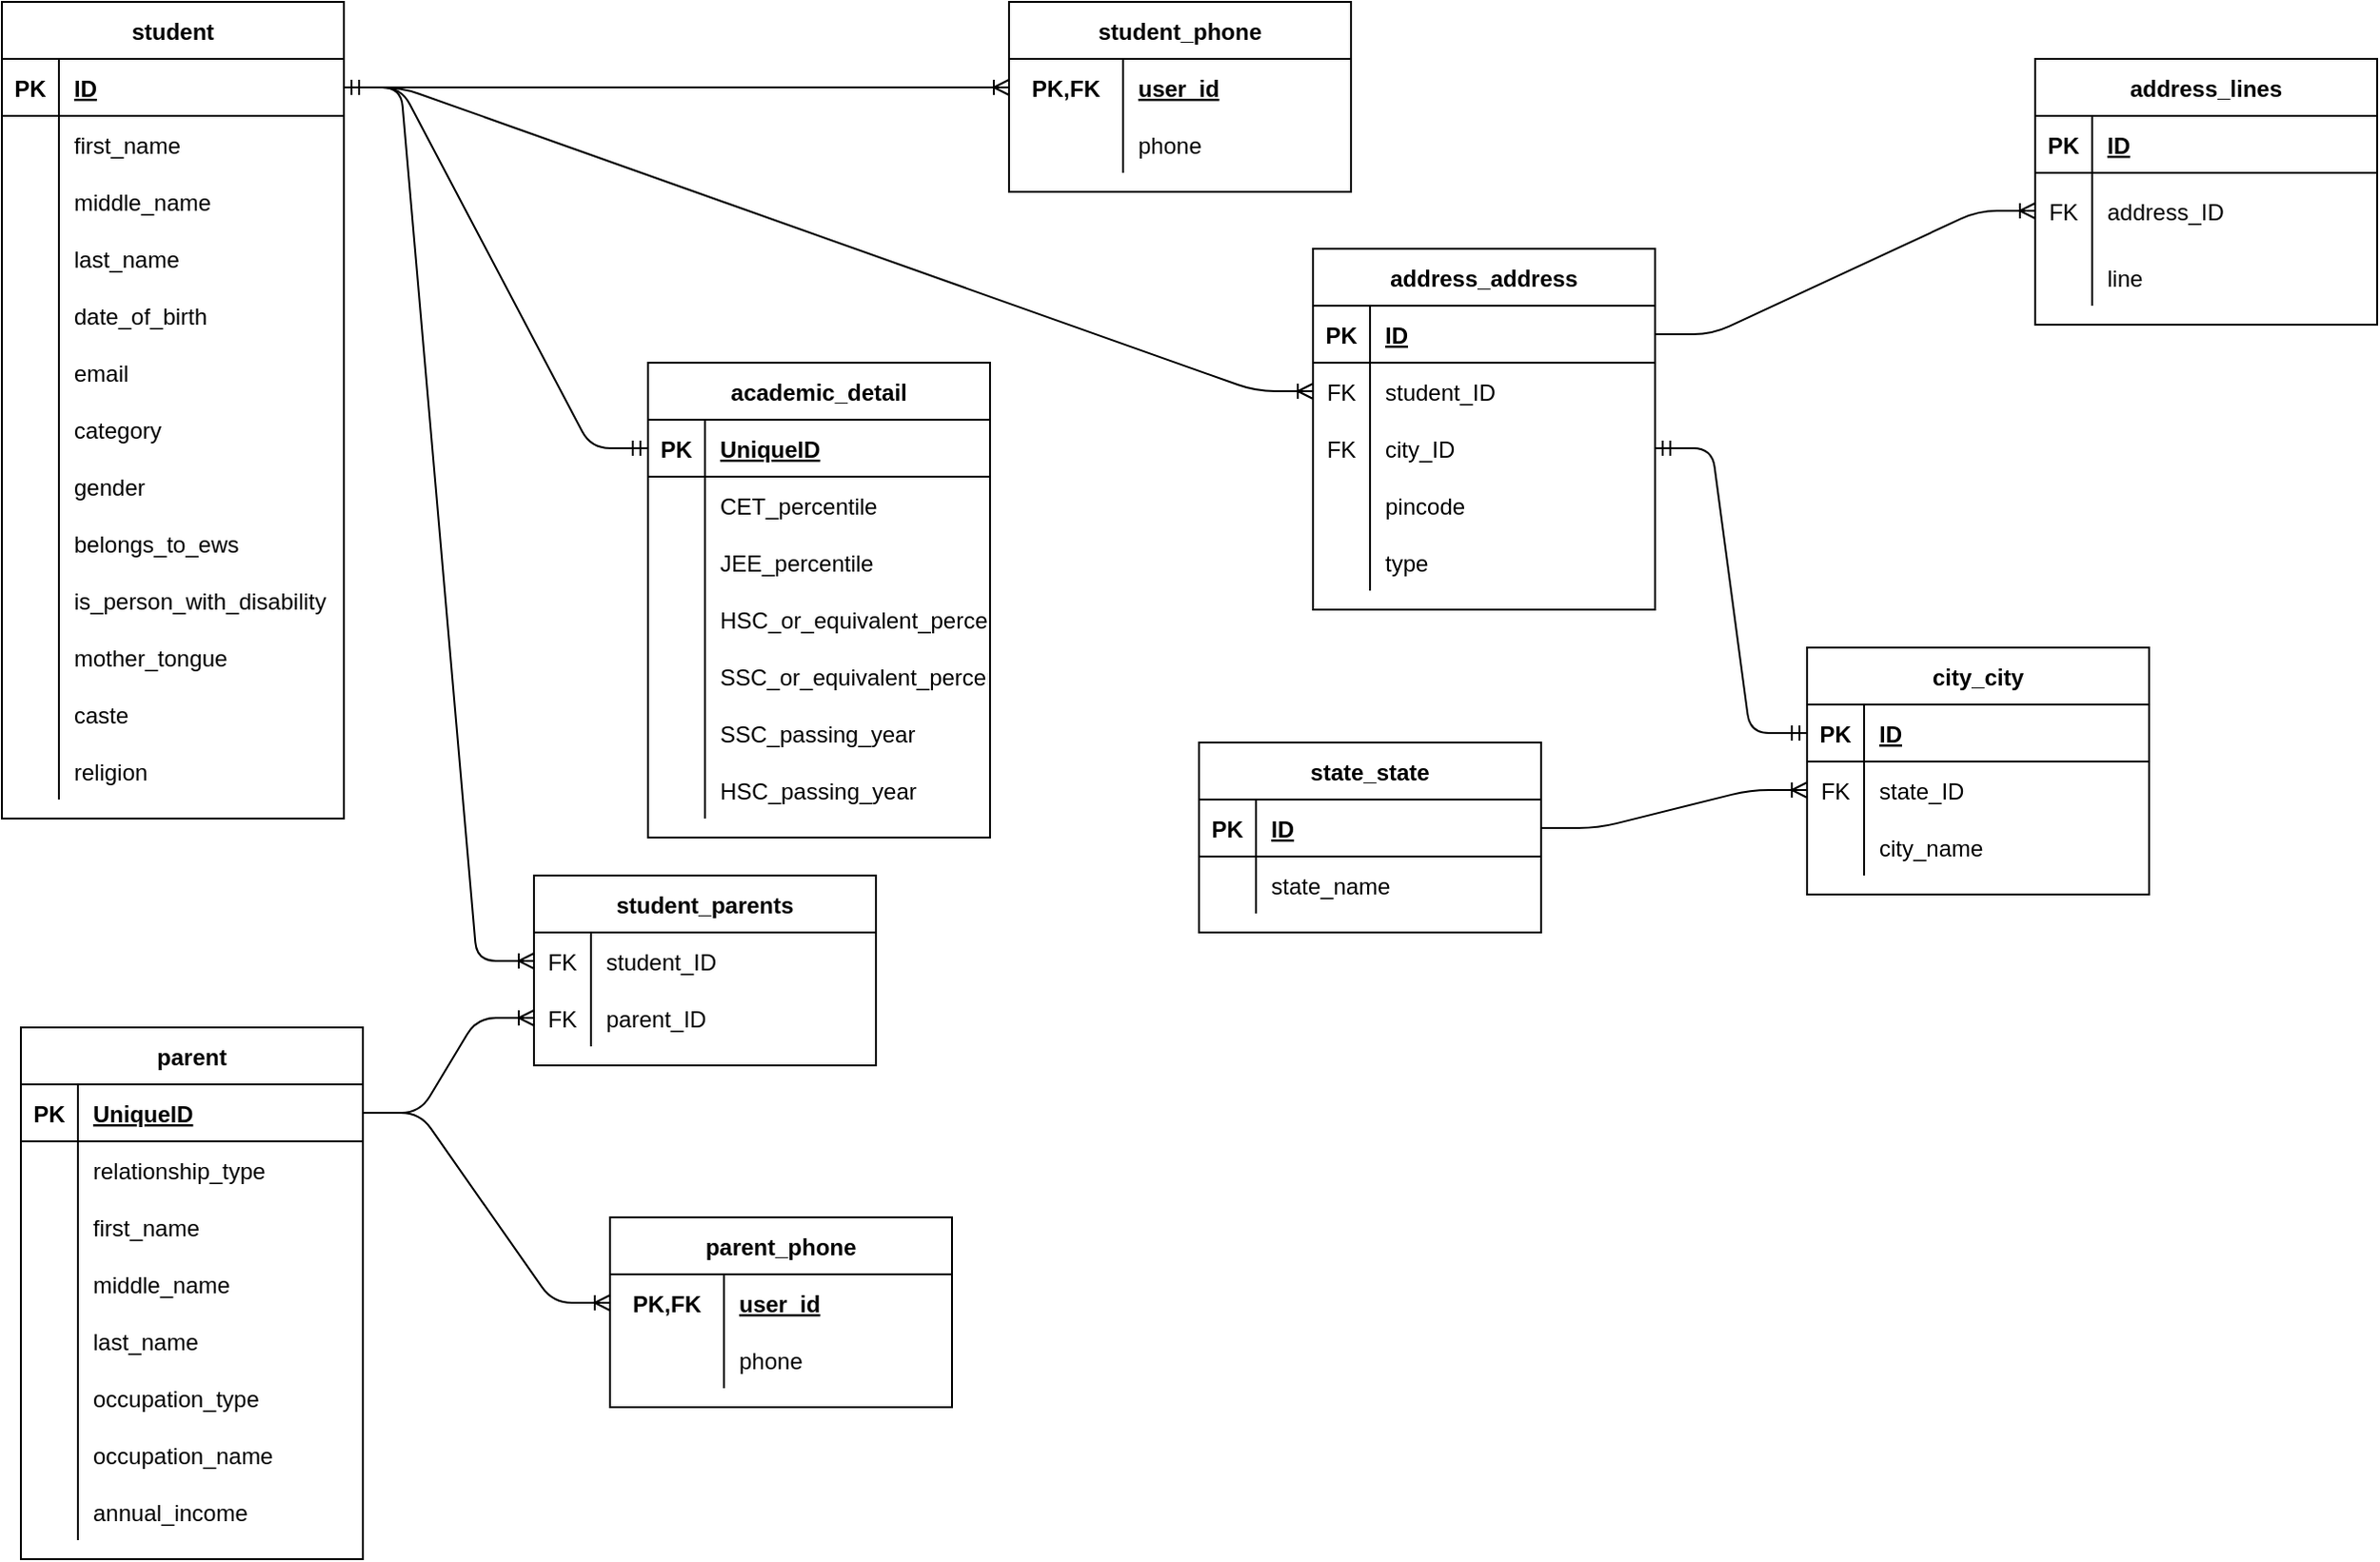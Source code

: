 <mxfile version="13.9.8" type="github">
  <diagram id="R2lEEEUBdFMjLlhIrx00" name="Page-1">
    <mxGraphModel dx="3166" dy="1491" grid="1" gridSize="10" guides="1" tooltips="1" connect="1" arrows="1" fold="1" page="1" pageScale="1" pageWidth="3300" pageHeight="4681" math="0" shadow="0" extFonts="Permanent Marker^https://fonts.googleapis.com/css?family=Permanent+Marker">
      <root>
        <mxCell id="0" />
        <mxCell id="1" parent="0" />
        <mxCell id="L2BtgFM6Xx4BRmpN-Ml5-1" value="student" style="shape=table;startSize=30;container=1;collapsible=1;childLayout=tableLayout;fixedRows=1;rowLines=0;fontStyle=1;align=center;resizeLast=1;" parent="1" vertex="1">
          <mxGeometry x="10" y="10" width="180" height="430" as="geometry" />
        </mxCell>
        <mxCell id="L2BtgFM6Xx4BRmpN-Ml5-2" value="" style="shape=partialRectangle;collapsible=0;dropTarget=0;pointerEvents=0;fillColor=none;top=0;left=0;bottom=1;right=0;points=[[0,0.5],[1,0.5]];portConstraint=eastwest;" parent="L2BtgFM6Xx4BRmpN-Ml5-1" vertex="1">
          <mxGeometry y="30" width="180" height="30" as="geometry" />
        </mxCell>
        <mxCell id="L2BtgFM6Xx4BRmpN-Ml5-3" value="PK" style="shape=partialRectangle;connectable=0;fillColor=none;top=0;left=0;bottom=0;right=0;fontStyle=1;overflow=hidden;" parent="L2BtgFM6Xx4BRmpN-Ml5-2" vertex="1">
          <mxGeometry width="30" height="30" as="geometry" />
        </mxCell>
        <mxCell id="L2BtgFM6Xx4BRmpN-Ml5-4" value="ID" style="shape=partialRectangle;connectable=0;fillColor=none;top=0;left=0;bottom=0;right=0;align=left;spacingLeft=6;fontStyle=5;overflow=hidden;" parent="L2BtgFM6Xx4BRmpN-Ml5-2" vertex="1">
          <mxGeometry x="30" width="150" height="30" as="geometry" />
        </mxCell>
        <mxCell id="L2BtgFM6Xx4BRmpN-Ml5-5" value="" style="shape=partialRectangle;collapsible=0;dropTarget=0;pointerEvents=0;fillColor=none;top=0;left=0;bottom=0;right=0;points=[[0,0.5],[1,0.5]];portConstraint=eastwest;" parent="L2BtgFM6Xx4BRmpN-Ml5-1" vertex="1">
          <mxGeometry y="60" width="180" height="30" as="geometry" />
        </mxCell>
        <mxCell id="L2BtgFM6Xx4BRmpN-Ml5-6" value="" style="shape=partialRectangle;connectable=0;fillColor=none;top=0;left=0;bottom=0;right=0;editable=1;overflow=hidden;" parent="L2BtgFM6Xx4BRmpN-Ml5-5" vertex="1">
          <mxGeometry width="30" height="30" as="geometry" />
        </mxCell>
        <mxCell id="L2BtgFM6Xx4BRmpN-Ml5-7" value="first_name" style="shape=partialRectangle;connectable=0;fillColor=none;top=0;left=0;bottom=0;right=0;align=left;spacingLeft=6;overflow=hidden;" parent="L2BtgFM6Xx4BRmpN-Ml5-5" vertex="1">
          <mxGeometry x="30" width="150" height="30" as="geometry" />
        </mxCell>
        <mxCell id="L2BtgFM6Xx4BRmpN-Ml5-8" value="" style="shape=partialRectangle;collapsible=0;dropTarget=0;pointerEvents=0;fillColor=none;top=0;left=0;bottom=0;right=0;points=[[0,0.5],[1,0.5]];portConstraint=eastwest;" parent="L2BtgFM6Xx4BRmpN-Ml5-1" vertex="1">
          <mxGeometry y="90" width="180" height="30" as="geometry" />
        </mxCell>
        <mxCell id="L2BtgFM6Xx4BRmpN-Ml5-9" value="" style="shape=partialRectangle;connectable=0;fillColor=none;top=0;left=0;bottom=0;right=0;editable=1;overflow=hidden;" parent="L2BtgFM6Xx4BRmpN-Ml5-8" vertex="1">
          <mxGeometry width="30" height="30" as="geometry" />
        </mxCell>
        <mxCell id="L2BtgFM6Xx4BRmpN-Ml5-10" value="middle_name" style="shape=partialRectangle;connectable=0;fillColor=none;top=0;left=0;bottom=0;right=0;align=left;spacingLeft=6;overflow=hidden;" parent="L2BtgFM6Xx4BRmpN-Ml5-8" vertex="1">
          <mxGeometry x="30" width="150" height="30" as="geometry" />
        </mxCell>
        <mxCell id="L2BtgFM6Xx4BRmpN-Ml5-11" value="" style="shape=partialRectangle;collapsible=0;dropTarget=0;pointerEvents=0;fillColor=none;top=0;left=0;bottom=0;right=0;points=[[0,0.5],[1,0.5]];portConstraint=eastwest;" parent="L2BtgFM6Xx4BRmpN-Ml5-1" vertex="1">
          <mxGeometry y="120" width="180" height="30" as="geometry" />
        </mxCell>
        <mxCell id="L2BtgFM6Xx4BRmpN-Ml5-12" value="" style="shape=partialRectangle;connectable=0;fillColor=none;top=0;left=0;bottom=0;right=0;editable=1;overflow=hidden;" parent="L2BtgFM6Xx4BRmpN-Ml5-11" vertex="1">
          <mxGeometry width="30" height="30" as="geometry" />
        </mxCell>
        <mxCell id="L2BtgFM6Xx4BRmpN-Ml5-13" value="last_name" style="shape=partialRectangle;connectable=0;fillColor=none;top=0;left=0;bottom=0;right=0;align=left;spacingLeft=6;overflow=hidden;" parent="L2BtgFM6Xx4BRmpN-Ml5-11" vertex="1">
          <mxGeometry x="30" width="150" height="30" as="geometry" />
        </mxCell>
        <mxCell id="ZAoPKIyrWIbHMPZrD-7U-7" value="" style="shape=partialRectangle;collapsible=0;dropTarget=0;pointerEvents=0;fillColor=none;top=0;left=0;bottom=0;right=0;points=[[0,0.5],[1,0.5]];portConstraint=eastwest;" parent="L2BtgFM6Xx4BRmpN-Ml5-1" vertex="1">
          <mxGeometry y="150" width="180" height="30" as="geometry" />
        </mxCell>
        <mxCell id="ZAoPKIyrWIbHMPZrD-7U-8" value="" style="shape=partialRectangle;connectable=0;fillColor=none;top=0;left=0;bottom=0;right=0;editable=1;overflow=hidden;" parent="ZAoPKIyrWIbHMPZrD-7U-7" vertex="1">
          <mxGeometry width="30" height="30" as="geometry" />
        </mxCell>
        <mxCell id="ZAoPKIyrWIbHMPZrD-7U-9" value="date_of_birth" style="shape=partialRectangle;connectable=0;fillColor=none;top=0;left=0;bottom=0;right=0;align=left;spacingLeft=6;overflow=hidden;" parent="ZAoPKIyrWIbHMPZrD-7U-7" vertex="1">
          <mxGeometry x="30" width="150" height="30" as="geometry" />
        </mxCell>
        <mxCell id="L2BtgFM6Xx4BRmpN-Ml5-61" value="" style="shape=partialRectangle;collapsible=0;dropTarget=0;pointerEvents=0;fillColor=none;top=0;left=0;bottom=0;right=0;points=[[0,0.5],[1,0.5]];portConstraint=eastwest;" parent="L2BtgFM6Xx4BRmpN-Ml5-1" vertex="1">
          <mxGeometry y="180" width="180" height="30" as="geometry" />
        </mxCell>
        <mxCell id="L2BtgFM6Xx4BRmpN-Ml5-62" value="" style="shape=partialRectangle;connectable=0;fillColor=none;top=0;left=0;bottom=0;right=0;editable=1;overflow=hidden;" parent="L2BtgFM6Xx4BRmpN-Ml5-61" vertex="1">
          <mxGeometry width="30" height="30" as="geometry" />
        </mxCell>
        <mxCell id="L2BtgFM6Xx4BRmpN-Ml5-63" value="email" style="shape=partialRectangle;connectable=0;fillColor=none;top=0;left=0;bottom=0;right=0;align=left;spacingLeft=6;overflow=hidden;" parent="L2BtgFM6Xx4BRmpN-Ml5-61" vertex="1">
          <mxGeometry x="30" width="150" height="30" as="geometry" />
        </mxCell>
        <mxCell id="ftLNyzJf5vDYz_jU6pa2-92" value="" style="shape=partialRectangle;collapsible=0;dropTarget=0;pointerEvents=0;fillColor=none;top=0;left=0;bottom=0;right=0;points=[[0,0.5],[1,0.5]];portConstraint=eastwest;" parent="L2BtgFM6Xx4BRmpN-Ml5-1" vertex="1">
          <mxGeometry y="210" width="180" height="30" as="geometry" />
        </mxCell>
        <mxCell id="ftLNyzJf5vDYz_jU6pa2-93" value="" style="shape=partialRectangle;connectable=0;fillColor=none;top=0;left=0;bottom=0;right=0;editable=1;overflow=hidden;" parent="ftLNyzJf5vDYz_jU6pa2-92" vertex="1">
          <mxGeometry width="30" height="30" as="geometry" />
        </mxCell>
        <mxCell id="ftLNyzJf5vDYz_jU6pa2-94" value="category" style="shape=partialRectangle;connectable=0;fillColor=none;top=0;left=0;bottom=0;right=0;align=left;spacingLeft=6;overflow=hidden;" parent="ftLNyzJf5vDYz_jU6pa2-92" vertex="1">
          <mxGeometry x="30" width="150" height="30" as="geometry" />
        </mxCell>
        <mxCell id="ZAoPKIyrWIbHMPZrD-7U-1" value="" style="shape=partialRectangle;collapsible=0;dropTarget=0;pointerEvents=0;fillColor=none;top=0;left=0;bottom=0;right=0;points=[[0,0.5],[1,0.5]];portConstraint=eastwest;" parent="L2BtgFM6Xx4BRmpN-Ml5-1" vertex="1">
          <mxGeometry y="240" width="180" height="30" as="geometry" />
        </mxCell>
        <mxCell id="ZAoPKIyrWIbHMPZrD-7U-2" value="" style="shape=partialRectangle;connectable=0;fillColor=none;top=0;left=0;bottom=0;right=0;editable=1;overflow=hidden;" parent="ZAoPKIyrWIbHMPZrD-7U-1" vertex="1">
          <mxGeometry width="30" height="30" as="geometry" />
        </mxCell>
        <mxCell id="ZAoPKIyrWIbHMPZrD-7U-3" value="gender" style="shape=partialRectangle;connectable=0;fillColor=none;top=0;left=0;bottom=0;right=0;align=left;spacingLeft=6;overflow=hidden;" parent="ZAoPKIyrWIbHMPZrD-7U-1" vertex="1">
          <mxGeometry x="30" width="150" height="30" as="geometry" />
        </mxCell>
        <mxCell id="ZAoPKIyrWIbHMPZrD-7U-4" value="" style="shape=partialRectangle;collapsible=0;dropTarget=0;pointerEvents=0;fillColor=none;top=0;left=0;bottom=0;right=0;points=[[0,0.5],[1,0.5]];portConstraint=eastwest;" parent="L2BtgFM6Xx4BRmpN-Ml5-1" vertex="1">
          <mxGeometry y="270" width="180" height="30" as="geometry" />
        </mxCell>
        <mxCell id="ZAoPKIyrWIbHMPZrD-7U-5" value="" style="shape=partialRectangle;connectable=0;fillColor=none;top=0;left=0;bottom=0;right=0;editable=1;overflow=hidden;" parent="ZAoPKIyrWIbHMPZrD-7U-4" vertex="1">
          <mxGeometry width="30" height="30" as="geometry" />
        </mxCell>
        <mxCell id="ZAoPKIyrWIbHMPZrD-7U-6" value="belongs_to_ews" style="shape=partialRectangle;connectable=0;fillColor=none;top=0;left=0;bottom=0;right=0;align=left;spacingLeft=6;overflow=hidden;" parent="ZAoPKIyrWIbHMPZrD-7U-4" vertex="1">
          <mxGeometry x="30" width="150" height="30" as="geometry" />
        </mxCell>
        <mxCell id="ZAoPKIyrWIbHMPZrD-7U-10" value="" style="shape=partialRectangle;collapsible=0;dropTarget=0;pointerEvents=0;fillColor=none;top=0;left=0;bottom=0;right=0;points=[[0,0.5],[1,0.5]];portConstraint=eastwest;" parent="L2BtgFM6Xx4BRmpN-Ml5-1" vertex="1">
          <mxGeometry y="300" width="180" height="30" as="geometry" />
        </mxCell>
        <mxCell id="ZAoPKIyrWIbHMPZrD-7U-11" value="" style="shape=partialRectangle;connectable=0;fillColor=none;top=0;left=0;bottom=0;right=0;editable=1;overflow=hidden;" parent="ZAoPKIyrWIbHMPZrD-7U-10" vertex="1">
          <mxGeometry width="30" height="30" as="geometry" />
        </mxCell>
        <mxCell id="ZAoPKIyrWIbHMPZrD-7U-12" value="is_person_with_disability" style="shape=partialRectangle;connectable=0;fillColor=none;top=0;left=0;bottom=0;right=0;align=left;spacingLeft=6;overflow=hidden;" parent="ZAoPKIyrWIbHMPZrD-7U-10" vertex="1">
          <mxGeometry x="30" width="150" height="30" as="geometry" />
        </mxCell>
        <mxCell id="ZAoPKIyrWIbHMPZrD-7U-54" value="" style="shape=partialRectangle;collapsible=0;dropTarget=0;pointerEvents=0;fillColor=none;top=0;left=0;bottom=0;right=0;points=[[0,0.5],[1,0.5]];portConstraint=eastwest;" parent="L2BtgFM6Xx4BRmpN-Ml5-1" vertex="1">
          <mxGeometry y="330" width="180" height="30" as="geometry" />
        </mxCell>
        <mxCell id="ZAoPKIyrWIbHMPZrD-7U-55" value="" style="shape=partialRectangle;connectable=0;fillColor=none;top=0;left=0;bottom=0;right=0;editable=1;overflow=hidden;" parent="ZAoPKIyrWIbHMPZrD-7U-54" vertex="1">
          <mxGeometry width="30" height="30" as="geometry" />
        </mxCell>
        <mxCell id="ZAoPKIyrWIbHMPZrD-7U-56" value="mother_tongue" style="shape=partialRectangle;connectable=0;fillColor=none;top=0;left=0;bottom=0;right=0;align=left;spacingLeft=6;overflow=hidden;" parent="ZAoPKIyrWIbHMPZrD-7U-54" vertex="1">
          <mxGeometry x="30" width="150" height="30" as="geometry" />
        </mxCell>
        <mxCell id="ZAoPKIyrWIbHMPZrD-7U-57" value="" style="shape=partialRectangle;collapsible=0;dropTarget=0;pointerEvents=0;fillColor=none;top=0;left=0;bottom=0;right=0;points=[[0,0.5],[1,0.5]];portConstraint=eastwest;" parent="L2BtgFM6Xx4BRmpN-Ml5-1" vertex="1">
          <mxGeometry y="360" width="180" height="30" as="geometry" />
        </mxCell>
        <mxCell id="ZAoPKIyrWIbHMPZrD-7U-58" value="" style="shape=partialRectangle;connectable=0;fillColor=none;top=0;left=0;bottom=0;right=0;editable=1;overflow=hidden;" parent="ZAoPKIyrWIbHMPZrD-7U-57" vertex="1">
          <mxGeometry width="30" height="30" as="geometry" />
        </mxCell>
        <mxCell id="ZAoPKIyrWIbHMPZrD-7U-59" value="caste" style="shape=partialRectangle;connectable=0;fillColor=none;top=0;left=0;bottom=0;right=0;align=left;spacingLeft=6;overflow=hidden;" parent="ZAoPKIyrWIbHMPZrD-7U-57" vertex="1">
          <mxGeometry x="30" width="150" height="30" as="geometry" />
        </mxCell>
        <mxCell id="ZAoPKIyrWIbHMPZrD-7U-60" value="" style="shape=partialRectangle;collapsible=0;dropTarget=0;pointerEvents=0;fillColor=none;top=0;left=0;bottom=0;right=0;points=[[0,0.5],[1,0.5]];portConstraint=eastwest;" parent="L2BtgFM6Xx4BRmpN-Ml5-1" vertex="1">
          <mxGeometry y="390" width="180" height="30" as="geometry" />
        </mxCell>
        <mxCell id="ZAoPKIyrWIbHMPZrD-7U-61" value="" style="shape=partialRectangle;connectable=0;fillColor=none;top=0;left=0;bottom=0;right=0;editable=1;overflow=hidden;" parent="ZAoPKIyrWIbHMPZrD-7U-60" vertex="1">
          <mxGeometry width="30" height="30" as="geometry" />
        </mxCell>
        <mxCell id="ZAoPKIyrWIbHMPZrD-7U-62" value="religion" style="shape=partialRectangle;connectable=0;fillColor=none;top=0;left=0;bottom=0;right=0;align=left;spacingLeft=6;overflow=hidden;" parent="ZAoPKIyrWIbHMPZrD-7U-60" vertex="1">
          <mxGeometry x="30" width="150" height="30" as="geometry" />
        </mxCell>
        <mxCell id="L2BtgFM6Xx4BRmpN-Ml5-64" value="address_address" style="shape=table;startSize=30;container=1;collapsible=1;childLayout=tableLayout;fixedRows=1;rowLines=0;fontStyle=1;align=center;resizeLast=1;" parent="1" vertex="1">
          <mxGeometry x="700" y="140" width="180" height="190" as="geometry" />
        </mxCell>
        <mxCell id="L2BtgFM6Xx4BRmpN-Ml5-65" value="" style="shape=partialRectangle;collapsible=0;dropTarget=0;pointerEvents=0;fillColor=none;top=0;left=0;bottom=1;right=0;points=[[0,0.5],[1,0.5]];portConstraint=eastwest;" parent="L2BtgFM6Xx4BRmpN-Ml5-64" vertex="1">
          <mxGeometry y="30" width="180" height="30" as="geometry" />
        </mxCell>
        <mxCell id="L2BtgFM6Xx4BRmpN-Ml5-66" value="PK" style="shape=partialRectangle;connectable=0;fillColor=none;top=0;left=0;bottom=0;right=0;fontStyle=1;overflow=hidden;" parent="L2BtgFM6Xx4BRmpN-Ml5-65" vertex="1">
          <mxGeometry width="30" height="30" as="geometry" />
        </mxCell>
        <mxCell id="L2BtgFM6Xx4BRmpN-Ml5-67" value="ID" style="shape=partialRectangle;connectable=0;fillColor=none;top=0;left=0;bottom=0;right=0;align=left;spacingLeft=6;fontStyle=5;overflow=hidden;" parent="L2BtgFM6Xx4BRmpN-Ml5-65" vertex="1">
          <mxGeometry x="30" width="150" height="30" as="geometry" />
        </mxCell>
        <mxCell id="ftLNyzJf5vDYz_jU6pa2-6" value="" style="shape=partialRectangle;collapsible=0;dropTarget=0;pointerEvents=0;fillColor=none;top=0;left=0;bottom=0;right=0;points=[[0,0.5],[1,0.5]];portConstraint=eastwest;" parent="L2BtgFM6Xx4BRmpN-Ml5-64" vertex="1">
          <mxGeometry y="60" width="180" height="30" as="geometry" />
        </mxCell>
        <mxCell id="ftLNyzJf5vDYz_jU6pa2-7" value="FK" style="shape=partialRectangle;connectable=0;fillColor=none;top=0;left=0;bottom=0;right=0;fontStyle=0;overflow=hidden;" parent="ftLNyzJf5vDYz_jU6pa2-6" vertex="1">
          <mxGeometry width="30" height="30" as="geometry" />
        </mxCell>
        <mxCell id="ftLNyzJf5vDYz_jU6pa2-8" value="student_ID" style="shape=partialRectangle;connectable=0;fillColor=none;top=0;left=0;bottom=0;right=0;align=left;spacingLeft=6;fontStyle=0;overflow=hidden;" parent="ftLNyzJf5vDYz_jU6pa2-6" vertex="1">
          <mxGeometry x="30" width="150" height="30" as="geometry" />
        </mxCell>
        <mxCell id="ftLNyzJf5vDYz_jU6pa2-44" value="" style="shape=partialRectangle;collapsible=0;dropTarget=0;pointerEvents=0;fillColor=none;top=0;left=0;bottom=0;right=0;points=[[0,0.5],[1,0.5]];portConstraint=eastwest;" parent="L2BtgFM6Xx4BRmpN-Ml5-64" vertex="1">
          <mxGeometry y="90" width="180" height="30" as="geometry" />
        </mxCell>
        <mxCell id="ftLNyzJf5vDYz_jU6pa2-45" value="FK" style="shape=partialRectangle;connectable=0;fillColor=none;top=0;left=0;bottom=0;right=0;editable=1;overflow=hidden;" parent="ftLNyzJf5vDYz_jU6pa2-44" vertex="1">
          <mxGeometry width="30" height="30" as="geometry" />
        </mxCell>
        <mxCell id="ftLNyzJf5vDYz_jU6pa2-46" value="city_ID" style="shape=partialRectangle;connectable=0;fillColor=none;top=0;left=0;bottom=0;right=0;align=left;spacingLeft=6;overflow=hidden;" parent="ftLNyzJf5vDYz_jU6pa2-44" vertex="1">
          <mxGeometry x="30" width="150" height="30" as="geometry" />
        </mxCell>
        <mxCell id="ftLNyzJf5vDYz_jU6pa2-66" value="" style="shape=partialRectangle;collapsible=0;dropTarget=0;pointerEvents=0;fillColor=none;top=0;left=0;bottom=0;right=0;points=[[0,0.5],[1,0.5]];portConstraint=eastwest;" parent="L2BtgFM6Xx4BRmpN-Ml5-64" vertex="1">
          <mxGeometry y="120" width="180" height="30" as="geometry" />
        </mxCell>
        <mxCell id="ftLNyzJf5vDYz_jU6pa2-67" value="" style="shape=partialRectangle;connectable=0;fillColor=none;top=0;left=0;bottom=0;right=0;editable=1;overflow=hidden;" parent="ftLNyzJf5vDYz_jU6pa2-66" vertex="1">
          <mxGeometry width="30" height="30" as="geometry" />
        </mxCell>
        <mxCell id="ftLNyzJf5vDYz_jU6pa2-68" value="pincode" style="shape=partialRectangle;connectable=0;fillColor=none;top=0;left=0;bottom=0;right=0;align=left;spacingLeft=6;overflow=hidden;" parent="ftLNyzJf5vDYz_jU6pa2-66" vertex="1">
          <mxGeometry x="30" width="150" height="30" as="geometry" />
        </mxCell>
        <mxCell id="7s3i-S0CpVRTQlTFwipO-35" value="" style="shape=partialRectangle;collapsible=0;dropTarget=0;pointerEvents=0;fillColor=none;top=0;left=0;bottom=0;right=0;points=[[0,0.5],[1,0.5]];portConstraint=eastwest;" parent="L2BtgFM6Xx4BRmpN-Ml5-64" vertex="1">
          <mxGeometry y="150" width="180" height="30" as="geometry" />
        </mxCell>
        <mxCell id="7s3i-S0CpVRTQlTFwipO-36" value="" style="shape=partialRectangle;connectable=0;fillColor=none;top=0;left=0;bottom=0;right=0;editable=1;overflow=hidden;" parent="7s3i-S0CpVRTQlTFwipO-35" vertex="1">
          <mxGeometry width="30" height="30" as="geometry" />
        </mxCell>
        <mxCell id="7s3i-S0CpVRTQlTFwipO-37" value="type" style="shape=partialRectangle;connectable=0;fillColor=none;top=0;left=0;bottom=0;right=0;align=left;spacingLeft=6;overflow=hidden;" parent="7s3i-S0CpVRTQlTFwipO-35" vertex="1">
          <mxGeometry x="30" width="150" height="30" as="geometry" />
        </mxCell>
        <mxCell id="L2BtgFM6Xx4BRmpN-Ml5-77" value="address_lines" style="shape=table;startSize=30;container=1;collapsible=1;childLayout=tableLayout;fixedRows=1;rowLines=0;fontStyle=1;align=center;resizeLast=1;" parent="1" vertex="1">
          <mxGeometry x="1080" y="40" width="180" height="140" as="geometry" />
        </mxCell>
        <mxCell id="L2BtgFM6Xx4BRmpN-Ml5-78" value="" style="shape=partialRectangle;collapsible=0;dropTarget=0;pointerEvents=0;fillColor=none;top=0;left=0;bottom=1;right=0;points=[[0,0.5],[1,0.5]];portConstraint=eastwest;" parent="L2BtgFM6Xx4BRmpN-Ml5-77" vertex="1">
          <mxGeometry y="30" width="180" height="30" as="geometry" />
        </mxCell>
        <mxCell id="L2BtgFM6Xx4BRmpN-Ml5-79" value="PK" style="shape=partialRectangle;connectable=0;fillColor=none;top=0;left=0;bottom=0;right=0;fontStyle=1;overflow=hidden;" parent="L2BtgFM6Xx4BRmpN-Ml5-78" vertex="1">
          <mxGeometry width="30" height="30" as="geometry" />
        </mxCell>
        <mxCell id="L2BtgFM6Xx4BRmpN-Ml5-80" value="ID" style="shape=partialRectangle;connectable=0;fillColor=none;top=0;left=0;bottom=0;right=0;align=left;spacingLeft=6;fontStyle=5;overflow=hidden;" parent="L2BtgFM6Xx4BRmpN-Ml5-78" vertex="1">
          <mxGeometry x="30" width="150" height="30" as="geometry" />
        </mxCell>
        <mxCell id="ftLNyzJf5vDYz_jU6pa2-2" value="" style="shape=partialRectangle;collapsible=0;dropTarget=0;pointerEvents=0;fillColor=none;top=0;left=0;bottom=0;right=0;points=[[0,0.5],[1,0.5]];portConstraint=eastwest;" parent="L2BtgFM6Xx4BRmpN-Ml5-77" vertex="1">
          <mxGeometry y="60" width="180" height="40" as="geometry" />
        </mxCell>
        <mxCell id="ftLNyzJf5vDYz_jU6pa2-3" value="FK" style="shape=partialRectangle;connectable=0;fillColor=none;top=0;left=0;bottom=0;right=0;fontStyle=0;overflow=hidden;" parent="ftLNyzJf5vDYz_jU6pa2-2" vertex="1">
          <mxGeometry width="30" height="40" as="geometry" />
        </mxCell>
        <mxCell id="ftLNyzJf5vDYz_jU6pa2-4" value="address_ID" style="shape=partialRectangle;connectable=0;fillColor=none;top=0;left=0;bottom=0;right=0;align=left;spacingLeft=6;fontStyle=0;overflow=hidden;" parent="ftLNyzJf5vDYz_jU6pa2-2" vertex="1">
          <mxGeometry x="30" width="150" height="40" as="geometry" />
        </mxCell>
        <mxCell id="ftLNyzJf5vDYz_jU6pa2-69" value="" style="shape=partialRectangle;collapsible=0;dropTarget=0;pointerEvents=0;fillColor=none;top=0;left=0;bottom=0;right=0;points=[[0,0.5],[1,0.5]];portConstraint=eastwest;" parent="L2BtgFM6Xx4BRmpN-Ml5-77" vertex="1">
          <mxGeometry y="100" width="180" height="30" as="geometry" />
        </mxCell>
        <mxCell id="ftLNyzJf5vDYz_jU6pa2-70" value="" style="shape=partialRectangle;connectable=0;fillColor=none;top=0;left=0;bottom=0;right=0;editable=1;overflow=hidden;" parent="ftLNyzJf5vDYz_jU6pa2-69" vertex="1">
          <mxGeometry width="30" height="30" as="geometry" />
        </mxCell>
        <mxCell id="ftLNyzJf5vDYz_jU6pa2-71" value="line" style="shape=partialRectangle;connectable=0;fillColor=none;top=0;left=0;bottom=0;right=0;align=left;spacingLeft=6;overflow=hidden;" parent="ftLNyzJf5vDYz_jU6pa2-69" vertex="1">
          <mxGeometry x="30" width="150" height="30" as="geometry" />
        </mxCell>
        <mxCell id="ftLNyzJf5vDYz_jU6pa2-1" value="" style="edgeStyle=entityRelationEdgeStyle;fontSize=12;html=1;endArrow=ERoneToMany;exitX=1;exitY=0.5;exitDx=0;exitDy=0;entryX=0;entryY=0.5;entryDx=0;entryDy=0;" parent="1" source="L2BtgFM6Xx4BRmpN-Ml5-2" target="7s3i-S0CpVRTQlTFwipO-2" edge="1">
          <mxGeometry width="100" height="100" relative="1" as="geometry">
            <mxPoint x="390" y="180" as="sourcePoint" />
            <mxPoint x="530" y="55" as="targetPoint" />
          </mxGeometry>
        </mxCell>
        <mxCell id="ftLNyzJf5vDYz_jU6pa2-5" value="" style="edgeStyle=entityRelationEdgeStyle;fontSize=12;html=1;endArrow=ERoneToMany;entryX=0;entryY=0.5;entryDx=0;entryDy=0;exitX=1;exitY=0.5;exitDx=0;exitDy=0;" parent="1" source="L2BtgFM6Xx4BRmpN-Ml5-65" target="ftLNyzJf5vDYz_jU6pa2-2" edge="1">
          <mxGeometry width="100" height="100" relative="1" as="geometry">
            <mxPoint x="160" y="460" as="sourcePoint" />
            <mxPoint x="260" y="360" as="targetPoint" />
          </mxGeometry>
        </mxCell>
        <mxCell id="ftLNyzJf5vDYz_jU6pa2-9" value="" style="edgeStyle=entityRelationEdgeStyle;fontSize=12;html=1;endArrow=ERoneToMany;exitX=1;exitY=0.5;exitDx=0;exitDy=0;entryX=0;entryY=0.5;entryDx=0;entryDy=0;" parent="1" source="L2BtgFM6Xx4BRmpN-Ml5-2" target="ftLNyzJf5vDYz_jU6pa2-6" edge="1">
          <mxGeometry width="100" height="100" relative="1" as="geometry">
            <mxPoint x="80" y="440" as="sourcePoint" />
            <mxPoint x="180" y="340" as="targetPoint" />
          </mxGeometry>
        </mxCell>
        <mxCell id="ftLNyzJf5vDYz_jU6pa2-14" value="state_state" style="shape=table;startSize=30;container=1;collapsible=1;childLayout=tableLayout;fixedRows=1;rowLines=0;fontStyle=1;align=center;resizeLast=1;" parent="1" vertex="1">
          <mxGeometry x="640" y="400" width="180" height="100" as="geometry">
            <mxRectangle x="640" y="400" width="60" height="30" as="alternateBounds" />
          </mxGeometry>
        </mxCell>
        <mxCell id="ftLNyzJf5vDYz_jU6pa2-15" value="" style="shape=partialRectangle;collapsible=0;dropTarget=0;pointerEvents=0;fillColor=none;top=0;left=0;bottom=1;right=0;points=[[0,0.5],[1,0.5]];portConstraint=eastwest;" parent="ftLNyzJf5vDYz_jU6pa2-14" vertex="1">
          <mxGeometry y="30" width="180" height="30" as="geometry" />
        </mxCell>
        <mxCell id="ftLNyzJf5vDYz_jU6pa2-16" value="PK" style="shape=partialRectangle;connectable=0;fillColor=none;top=0;left=0;bottom=0;right=0;fontStyle=1;overflow=hidden;" parent="ftLNyzJf5vDYz_jU6pa2-15" vertex="1">
          <mxGeometry width="30" height="30" as="geometry" />
        </mxCell>
        <mxCell id="ftLNyzJf5vDYz_jU6pa2-17" value="ID" style="shape=partialRectangle;connectable=0;fillColor=none;top=0;left=0;bottom=0;right=0;align=left;spacingLeft=6;fontStyle=5;overflow=hidden;" parent="ftLNyzJf5vDYz_jU6pa2-15" vertex="1">
          <mxGeometry x="30" width="150" height="30" as="geometry" />
        </mxCell>
        <mxCell id="ftLNyzJf5vDYz_jU6pa2-18" value="" style="shape=partialRectangle;collapsible=0;dropTarget=0;pointerEvents=0;fillColor=none;top=0;left=0;bottom=0;right=0;points=[[0,0.5],[1,0.5]];portConstraint=eastwest;" parent="ftLNyzJf5vDYz_jU6pa2-14" vertex="1">
          <mxGeometry y="60" width="180" height="30" as="geometry" />
        </mxCell>
        <mxCell id="ftLNyzJf5vDYz_jU6pa2-19" value="" style="shape=partialRectangle;connectable=0;fillColor=none;top=0;left=0;bottom=0;right=0;editable=1;overflow=hidden;" parent="ftLNyzJf5vDYz_jU6pa2-18" vertex="1">
          <mxGeometry width="30" height="30" as="geometry" />
        </mxCell>
        <mxCell id="ftLNyzJf5vDYz_jU6pa2-20" value="state_name" style="shape=partialRectangle;connectable=0;fillColor=none;top=0;left=0;bottom=0;right=0;align=left;spacingLeft=6;overflow=hidden;" parent="ftLNyzJf5vDYz_jU6pa2-18" vertex="1">
          <mxGeometry x="30" width="150" height="30" as="geometry" />
        </mxCell>
        <mxCell id="ftLNyzJf5vDYz_jU6pa2-28" value="city_city" style="shape=table;startSize=30;container=1;collapsible=1;childLayout=tableLayout;fixedRows=1;rowLines=0;fontStyle=1;align=center;resizeLast=1;" parent="1" vertex="1">
          <mxGeometry x="960" y="350" width="180" height="130" as="geometry" />
        </mxCell>
        <mxCell id="ftLNyzJf5vDYz_jU6pa2-29" value="" style="shape=partialRectangle;collapsible=0;dropTarget=0;pointerEvents=0;fillColor=none;top=0;left=0;bottom=1;right=0;points=[[0,0.5],[1,0.5]];portConstraint=eastwest;" parent="ftLNyzJf5vDYz_jU6pa2-28" vertex="1">
          <mxGeometry y="30" width="180" height="30" as="geometry" />
        </mxCell>
        <mxCell id="ftLNyzJf5vDYz_jU6pa2-30" value="PK" style="shape=partialRectangle;connectable=0;fillColor=none;top=0;left=0;bottom=0;right=0;fontStyle=1;overflow=hidden;" parent="ftLNyzJf5vDYz_jU6pa2-29" vertex="1">
          <mxGeometry width="30" height="30" as="geometry" />
        </mxCell>
        <mxCell id="ftLNyzJf5vDYz_jU6pa2-31" value="ID" style="shape=partialRectangle;connectable=0;fillColor=none;top=0;left=0;bottom=0;right=0;align=left;spacingLeft=6;fontStyle=5;overflow=hidden;" parent="ftLNyzJf5vDYz_jU6pa2-29" vertex="1">
          <mxGeometry x="30" width="150" height="30" as="geometry" />
        </mxCell>
        <mxCell id="ftLNyzJf5vDYz_jU6pa2-48" value="" style="shape=partialRectangle;collapsible=0;dropTarget=0;pointerEvents=0;fillColor=none;top=0;left=0;bottom=0;right=0;points=[[0,0.5],[1,0.5]];portConstraint=eastwest;" parent="ftLNyzJf5vDYz_jU6pa2-28" vertex="1">
          <mxGeometry y="60" width="180" height="30" as="geometry" />
        </mxCell>
        <mxCell id="ftLNyzJf5vDYz_jU6pa2-49" value="FK" style="shape=partialRectangle;connectable=0;fillColor=none;top=0;left=0;bottom=0;right=0;fontStyle=0;overflow=hidden;" parent="ftLNyzJf5vDYz_jU6pa2-48" vertex="1">
          <mxGeometry width="30" height="30" as="geometry" />
        </mxCell>
        <mxCell id="ftLNyzJf5vDYz_jU6pa2-50" value="state_ID" style="shape=partialRectangle;connectable=0;fillColor=none;top=0;left=0;bottom=0;right=0;align=left;spacingLeft=6;fontStyle=0;overflow=hidden;" parent="ftLNyzJf5vDYz_jU6pa2-48" vertex="1">
          <mxGeometry x="30" width="150" height="30" as="geometry" />
        </mxCell>
        <mxCell id="ftLNyzJf5vDYz_jU6pa2-32" value="" style="shape=partialRectangle;collapsible=0;dropTarget=0;pointerEvents=0;fillColor=none;top=0;left=0;bottom=0;right=0;points=[[0,0.5],[1,0.5]];portConstraint=eastwest;" parent="ftLNyzJf5vDYz_jU6pa2-28" vertex="1">
          <mxGeometry y="90" width="180" height="30" as="geometry" />
        </mxCell>
        <mxCell id="ftLNyzJf5vDYz_jU6pa2-33" value="" style="shape=partialRectangle;connectable=0;fillColor=none;top=0;left=0;bottom=0;right=0;editable=1;overflow=hidden;" parent="ftLNyzJf5vDYz_jU6pa2-32" vertex="1">
          <mxGeometry width="30" height="30" as="geometry" />
        </mxCell>
        <mxCell id="ftLNyzJf5vDYz_jU6pa2-34" value="city_name" style="shape=partialRectangle;connectable=0;fillColor=none;top=0;left=0;bottom=0;right=0;align=left;spacingLeft=6;overflow=hidden;" parent="ftLNyzJf5vDYz_jU6pa2-32" vertex="1">
          <mxGeometry x="30" width="150" height="30" as="geometry" />
        </mxCell>
        <mxCell id="ftLNyzJf5vDYz_jU6pa2-51" value="" style="edgeStyle=entityRelationEdgeStyle;fontSize=12;html=1;endArrow=ERoneToMany;exitX=1;exitY=0.5;exitDx=0;exitDy=0;entryX=0;entryY=0.5;entryDx=0;entryDy=0;" parent="1" source="ftLNyzJf5vDYz_jU6pa2-15" target="ftLNyzJf5vDYz_jU6pa2-48" edge="1">
          <mxGeometry width="100" height="100" relative="1" as="geometry">
            <mxPoint x="840" y="320" as="sourcePoint" />
            <mxPoint x="940" y="220" as="targetPoint" />
          </mxGeometry>
        </mxCell>
        <mxCell id="ftLNyzJf5vDYz_jU6pa2-53" value="" style="edgeStyle=entityRelationEdgeStyle;fontSize=12;html=1;endArrow=ERmandOne;startArrow=ERmandOne;exitX=1;exitY=0.5;exitDx=0;exitDy=0;entryX=0;entryY=0.5;entryDx=0;entryDy=0;" parent="1" source="ftLNyzJf5vDYz_jU6pa2-44" target="ftLNyzJf5vDYz_jU6pa2-29" edge="1">
          <mxGeometry width="100" height="100" relative="1" as="geometry">
            <mxPoint x="860" y="310" as="sourcePoint" />
            <mxPoint x="960" y="210" as="targetPoint" />
          </mxGeometry>
        </mxCell>
        <mxCell id="ftLNyzJf5vDYz_jU6pa2-91" value="" style="edgeStyle=entityRelationEdgeStyle;fontSize=12;html=1;endArrow=ERmandOne;startArrow=ERmandOne;exitX=1;exitY=0.5;exitDx=0;exitDy=0;entryX=0;entryY=0.5;entryDx=0;entryDy=0;" parent="1" source="L2BtgFM6Xx4BRmpN-Ml5-2" target="ftLNyzJf5vDYz_jU6pa2-147" edge="1">
          <mxGeometry width="100" height="100" relative="1" as="geometry">
            <mxPoint x="500" y="270" as="sourcePoint" />
            <mxPoint x="300" y="395" as="targetPoint" />
          </mxGeometry>
        </mxCell>
        <mxCell id="ftLNyzJf5vDYz_jU6pa2-95" value="parent" style="shape=table;startSize=30;container=1;collapsible=1;childLayout=tableLayout;fixedRows=1;rowLines=0;fontStyle=1;align=center;resizeLast=1;" parent="1" vertex="1">
          <mxGeometry x="20" y="550" width="180" height="280" as="geometry" />
        </mxCell>
        <mxCell id="ftLNyzJf5vDYz_jU6pa2-96" value="" style="shape=partialRectangle;collapsible=0;dropTarget=0;pointerEvents=0;fillColor=none;top=0;left=0;bottom=1;right=0;points=[[0,0.5],[1,0.5]];portConstraint=eastwest;" parent="ftLNyzJf5vDYz_jU6pa2-95" vertex="1">
          <mxGeometry y="30" width="180" height="30" as="geometry" />
        </mxCell>
        <mxCell id="ftLNyzJf5vDYz_jU6pa2-97" value="PK" style="shape=partialRectangle;connectable=0;fillColor=none;top=0;left=0;bottom=0;right=0;fontStyle=1;overflow=hidden;" parent="ftLNyzJf5vDYz_jU6pa2-96" vertex="1">
          <mxGeometry width="30" height="30" as="geometry" />
        </mxCell>
        <mxCell id="ftLNyzJf5vDYz_jU6pa2-98" value="UniqueID" style="shape=partialRectangle;connectable=0;fillColor=none;top=0;left=0;bottom=0;right=0;align=left;spacingLeft=6;fontStyle=5;overflow=hidden;" parent="ftLNyzJf5vDYz_jU6pa2-96" vertex="1">
          <mxGeometry x="30" width="150" height="30" as="geometry" />
        </mxCell>
        <mxCell id="ftLNyzJf5vDYz_jU6pa2-99" value="" style="shape=partialRectangle;collapsible=0;dropTarget=0;pointerEvents=0;fillColor=none;top=0;left=0;bottom=0;right=0;points=[[0,0.5],[1,0.5]];portConstraint=eastwest;" parent="ftLNyzJf5vDYz_jU6pa2-95" vertex="1">
          <mxGeometry y="60" width="180" height="30" as="geometry" />
        </mxCell>
        <mxCell id="ftLNyzJf5vDYz_jU6pa2-100" value="" style="shape=partialRectangle;connectable=0;fillColor=none;top=0;left=0;bottom=0;right=0;editable=1;overflow=hidden;" parent="ftLNyzJf5vDYz_jU6pa2-99" vertex="1">
          <mxGeometry width="30" height="30" as="geometry" />
        </mxCell>
        <mxCell id="ftLNyzJf5vDYz_jU6pa2-101" value="relationship_type" style="shape=partialRectangle;connectable=0;fillColor=none;top=0;left=0;bottom=0;right=0;align=left;spacingLeft=6;overflow=hidden;" parent="ftLNyzJf5vDYz_jU6pa2-99" vertex="1">
          <mxGeometry x="30" width="150" height="30" as="geometry" />
        </mxCell>
        <mxCell id="ftLNyzJf5vDYz_jU6pa2-102" value="" style="shape=partialRectangle;collapsible=0;dropTarget=0;pointerEvents=0;fillColor=none;top=0;left=0;bottom=0;right=0;points=[[0,0.5],[1,0.5]];portConstraint=eastwest;" parent="ftLNyzJf5vDYz_jU6pa2-95" vertex="1">
          <mxGeometry y="90" width="180" height="30" as="geometry" />
        </mxCell>
        <mxCell id="ftLNyzJf5vDYz_jU6pa2-103" value="" style="shape=partialRectangle;connectable=0;fillColor=none;top=0;left=0;bottom=0;right=0;editable=1;overflow=hidden;" parent="ftLNyzJf5vDYz_jU6pa2-102" vertex="1">
          <mxGeometry width="30" height="30" as="geometry" />
        </mxCell>
        <mxCell id="ftLNyzJf5vDYz_jU6pa2-104" value="first_name" style="shape=partialRectangle;connectable=0;fillColor=none;top=0;left=0;bottom=0;right=0;align=left;spacingLeft=6;overflow=hidden;" parent="ftLNyzJf5vDYz_jU6pa2-102" vertex="1">
          <mxGeometry x="30" width="150" height="30" as="geometry" />
        </mxCell>
        <mxCell id="ftLNyzJf5vDYz_jU6pa2-108" value="" style="shape=partialRectangle;collapsible=0;dropTarget=0;pointerEvents=0;fillColor=none;top=0;left=0;bottom=0;right=0;points=[[0,0.5],[1,0.5]];portConstraint=eastwest;" parent="ftLNyzJf5vDYz_jU6pa2-95" vertex="1">
          <mxGeometry y="120" width="180" height="30" as="geometry" />
        </mxCell>
        <mxCell id="ftLNyzJf5vDYz_jU6pa2-109" value="" style="shape=partialRectangle;connectable=0;fillColor=none;top=0;left=0;bottom=0;right=0;editable=1;overflow=hidden;" parent="ftLNyzJf5vDYz_jU6pa2-108" vertex="1">
          <mxGeometry width="30" height="30" as="geometry" />
        </mxCell>
        <mxCell id="ftLNyzJf5vDYz_jU6pa2-110" value="middle_name" style="shape=partialRectangle;connectable=0;fillColor=none;top=0;left=0;bottom=0;right=0;align=left;spacingLeft=6;overflow=hidden;" parent="ftLNyzJf5vDYz_jU6pa2-108" vertex="1">
          <mxGeometry x="30" width="150" height="30" as="geometry" />
        </mxCell>
        <mxCell id="ftLNyzJf5vDYz_jU6pa2-105" value="" style="shape=partialRectangle;collapsible=0;dropTarget=0;pointerEvents=0;fillColor=none;top=0;left=0;bottom=0;right=0;points=[[0,0.5],[1,0.5]];portConstraint=eastwest;" parent="ftLNyzJf5vDYz_jU6pa2-95" vertex="1">
          <mxGeometry y="150" width="180" height="30" as="geometry" />
        </mxCell>
        <mxCell id="ftLNyzJf5vDYz_jU6pa2-106" value="" style="shape=partialRectangle;connectable=0;fillColor=none;top=0;left=0;bottom=0;right=0;editable=1;overflow=hidden;" parent="ftLNyzJf5vDYz_jU6pa2-105" vertex="1">
          <mxGeometry width="30" height="30" as="geometry" />
        </mxCell>
        <mxCell id="ftLNyzJf5vDYz_jU6pa2-107" value="last_name" style="shape=partialRectangle;connectable=0;fillColor=none;top=0;left=0;bottom=0;right=0;align=left;spacingLeft=6;overflow=hidden;" parent="ftLNyzJf5vDYz_jU6pa2-105" vertex="1">
          <mxGeometry x="30" width="150" height="30" as="geometry" />
        </mxCell>
        <mxCell id="ftLNyzJf5vDYz_jU6pa2-111" value="" style="shape=partialRectangle;collapsible=0;dropTarget=0;pointerEvents=0;fillColor=none;top=0;left=0;bottom=0;right=0;points=[[0,0.5],[1,0.5]];portConstraint=eastwest;" parent="ftLNyzJf5vDYz_jU6pa2-95" vertex="1">
          <mxGeometry y="180" width="180" height="30" as="geometry" />
        </mxCell>
        <mxCell id="ftLNyzJf5vDYz_jU6pa2-112" value="" style="shape=partialRectangle;connectable=0;fillColor=none;top=0;left=0;bottom=0;right=0;editable=1;overflow=hidden;" parent="ftLNyzJf5vDYz_jU6pa2-111" vertex="1">
          <mxGeometry width="30" height="30" as="geometry" />
        </mxCell>
        <mxCell id="ftLNyzJf5vDYz_jU6pa2-113" value="occupation_type" style="shape=partialRectangle;connectable=0;fillColor=none;top=0;left=0;bottom=0;right=0;align=left;spacingLeft=6;overflow=hidden;" parent="ftLNyzJf5vDYz_jU6pa2-111" vertex="1">
          <mxGeometry x="30" width="150" height="30" as="geometry" />
        </mxCell>
        <mxCell id="ftLNyzJf5vDYz_jU6pa2-114" value="" style="shape=partialRectangle;collapsible=0;dropTarget=0;pointerEvents=0;fillColor=none;top=0;left=0;bottom=0;right=0;points=[[0,0.5],[1,0.5]];portConstraint=eastwest;" parent="ftLNyzJf5vDYz_jU6pa2-95" vertex="1">
          <mxGeometry y="210" width="180" height="30" as="geometry" />
        </mxCell>
        <mxCell id="ftLNyzJf5vDYz_jU6pa2-115" value="" style="shape=partialRectangle;connectable=0;fillColor=none;top=0;left=0;bottom=0;right=0;editable=1;overflow=hidden;" parent="ftLNyzJf5vDYz_jU6pa2-114" vertex="1">
          <mxGeometry width="30" height="30" as="geometry" />
        </mxCell>
        <mxCell id="ftLNyzJf5vDYz_jU6pa2-116" value="occupation_name" style="shape=partialRectangle;connectable=0;fillColor=none;top=0;left=0;bottom=0;right=0;align=left;spacingLeft=6;overflow=hidden;" parent="ftLNyzJf5vDYz_jU6pa2-114" vertex="1">
          <mxGeometry x="30" width="150" height="30" as="geometry" />
        </mxCell>
        <mxCell id="ZAoPKIyrWIbHMPZrD-7U-51" value="" style="shape=partialRectangle;collapsible=0;dropTarget=0;pointerEvents=0;fillColor=none;top=0;left=0;bottom=0;right=0;points=[[0,0.5],[1,0.5]];portConstraint=eastwest;" parent="ftLNyzJf5vDYz_jU6pa2-95" vertex="1">
          <mxGeometry y="240" width="180" height="30" as="geometry" />
        </mxCell>
        <mxCell id="ZAoPKIyrWIbHMPZrD-7U-52" value="" style="shape=partialRectangle;connectable=0;fillColor=none;top=0;left=0;bottom=0;right=0;editable=1;overflow=hidden;" parent="ZAoPKIyrWIbHMPZrD-7U-51" vertex="1">
          <mxGeometry width="30" height="30" as="geometry" />
        </mxCell>
        <mxCell id="ZAoPKIyrWIbHMPZrD-7U-53" value="annual_income" style="shape=partialRectangle;connectable=0;fillColor=none;top=0;left=0;bottom=0;right=0;align=left;spacingLeft=6;overflow=hidden;" parent="ZAoPKIyrWIbHMPZrD-7U-51" vertex="1">
          <mxGeometry x="30" width="150" height="30" as="geometry" />
        </mxCell>
        <mxCell id="ftLNyzJf5vDYz_jU6pa2-146" value="academic_detail" style="shape=table;startSize=30;container=1;collapsible=1;childLayout=tableLayout;fixedRows=1;rowLines=0;fontStyle=1;align=center;resizeLast=1;" parent="1" vertex="1">
          <mxGeometry x="350" y="200" width="180" height="250" as="geometry" />
        </mxCell>
        <mxCell id="ftLNyzJf5vDYz_jU6pa2-147" value="" style="shape=partialRectangle;collapsible=0;dropTarget=0;pointerEvents=0;fillColor=none;top=0;left=0;bottom=1;right=0;points=[[0,0.5],[1,0.5]];portConstraint=eastwest;" parent="ftLNyzJf5vDYz_jU6pa2-146" vertex="1">
          <mxGeometry y="30" width="180" height="30" as="geometry" />
        </mxCell>
        <mxCell id="ftLNyzJf5vDYz_jU6pa2-148" value="PK" style="shape=partialRectangle;connectable=0;fillColor=none;top=0;left=0;bottom=0;right=0;fontStyle=1;overflow=hidden;" parent="ftLNyzJf5vDYz_jU6pa2-147" vertex="1">
          <mxGeometry width="30" height="30" as="geometry" />
        </mxCell>
        <mxCell id="ftLNyzJf5vDYz_jU6pa2-149" value="UniqueID" style="shape=partialRectangle;connectable=0;fillColor=none;top=0;left=0;bottom=0;right=0;align=left;spacingLeft=6;fontStyle=5;overflow=hidden;" parent="ftLNyzJf5vDYz_jU6pa2-147" vertex="1">
          <mxGeometry x="30" width="150" height="30" as="geometry" />
        </mxCell>
        <mxCell id="ftLNyzJf5vDYz_jU6pa2-150" value="" style="shape=partialRectangle;collapsible=0;dropTarget=0;pointerEvents=0;fillColor=none;top=0;left=0;bottom=0;right=0;points=[[0,0.5],[1,0.5]];portConstraint=eastwest;" parent="ftLNyzJf5vDYz_jU6pa2-146" vertex="1">
          <mxGeometry y="60" width="180" height="30" as="geometry" />
        </mxCell>
        <mxCell id="ftLNyzJf5vDYz_jU6pa2-151" value="" style="shape=partialRectangle;connectable=0;fillColor=none;top=0;left=0;bottom=0;right=0;editable=1;overflow=hidden;" parent="ftLNyzJf5vDYz_jU6pa2-150" vertex="1">
          <mxGeometry width="30" height="30" as="geometry" />
        </mxCell>
        <mxCell id="ftLNyzJf5vDYz_jU6pa2-152" value="CET_percentile" style="shape=partialRectangle;connectable=0;fillColor=none;top=0;left=0;bottom=0;right=0;align=left;spacingLeft=6;overflow=hidden;" parent="ftLNyzJf5vDYz_jU6pa2-150" vertex="1">
          <mxGeometry x="30" width="150" height="30" as="geometry" />
        </mxCell>
        <mxCell id="ftLNyzJf5vDYz_jU6pa2-153" value="" style="shape=partialRectangle;collapsible=0;dropTarget=0;pointerEvents=0;fillColor=none;top=0;left=0;bottom=0;right=0;points=[[0,0.5],[1,0.5]];portConstraint=eastwest;" parent="ftLNyzJf5vDYz_jU6pa2-146" vertex="1">
          <mxGeometry y="90" width="180" height="30" as="geometry" />
        </mxCell>
        <mxCell id="ftLNyzJf5vDYz_jU6pa2-154" value="" style="shape=partialRectangle;connectable=0;fillColor=none;top=0;left=0;bottom=0;right=0;editable=1;overflow=hidden;" parent="ftLNyzJf5vDYz_jU6pa2-153" vertex="1">
          <mxGeometry width="30" height="30" as="geometry" />
        </mxCell>
        <mxCell id="ftLNyzJf5vDYz_jU6pa2-155" value="JEE_percentile" style="shape=partialRectangle;connectable=0;fillColor=none;top=0;left=0;bottom=0;right=0;align=left;spacingLeft=6;overflow=hidden;" parent="ftLNyzJf5vDYz_jU6pa2-153" vertex="1">
          <mxGeometry x="30" width="150" height="30" as="geometry" />
        </mxCell>
        <mxCell id="ftLNyzJf5vDYz_jU6pa2-156" value="" style="shape=partialRectangle;collapsible=0;dropTarget=0;pointerEvents=0;fillColor=none;top=0;left=0;bottom=0;right=0;points=[[0,0.5],[1,0.5]];portConstraint=eastwest;" parent="ftLNyzJf5vDYz_jU6pa2-146" vertex="1">
          <mxGeometry y="120" width="180" height="30" as="geometry" />
        </mxCell>
        <mxCell id="ftLNyzJf5vDYz_jU6pa2-157" value="" style="shape=partialRectangle;connectable=0;fillColor=none;top=0;left=0;bottom=0;right=0;editable=1;overflow=hidden;" parent="ftLNyzJf5vDYz_jU6pa2-156" vertex="1">
          <mxGeometry width="30" height="30" as="geometry" />
        </mxCell>
        <mxCell id="ftLNyzJf5vDYz_jU6pa2-158" value="HSC_or_equivalent_percentage" style="shape=partialRectangle;connectable=0;fillColor=none;top=0;left=0;bottom=0;right=0;align=left;spacingLeft=6;overflow=hidden;" parent="ftLNyzJf5vDYz_jU6pa2-156" vertex="1">
          <mxGeometry x="30" width="150" height="30" as="geometry" />
        </mxCell>
        <mxCell id="ZAoPKIyrWIbHMPZrD-7U-13" value="" style="shape=partialRectangle;collapsible=0;dropTarget=0;pointerEvents=0;fillColor=none;top=0;left=0;bottom=0;right=0;points=[[0,0.5],[1,0.5]];portConstraint=eastwest;" parent="ftLNyzJf5vDYz_jU6pa2-146" vertex="1">
          <mxGeometry y="150" width="180" height="30" as="geometry" />
        </mxCell>
        <mxCell id="ZAoPKIyrWIbHMPZrD-7U-14" value="" style="shape=partialRectangle;connectable=0;fillColor=none;top=0;left=0;bottom=0;right=0;editable=1;overflow=hidden;" parent="ZAoPKIyrWIbHMPZrD-7U-13" vertex="1">
          <mxGeometry width="30" height="30" as="geometry" />
        </mxCell>
        <mxCell id="ZAoPKIyrWIbHMPZrD-7U-15" value="SSC_or_equivalent_percentage" style="shape=partialRectangle;connectable=0;fillColor=none;top=0;left=0;bottom=0;right=0;align=left;spacingLeft=6;overflow=hidden;" parent="ZAoPKIyrWIbHMPZrD-7U-13" vertex="1">
          <mxGeometry x="30" width="150" height="30" as="geometry" />
        </mxCell>
        <mxCell id="ZAoPKIyrWIbHMPZrD-7U-17" value="" style="shape=partialRectangle;collapsible=0;dropTarget=0;pointerEvents=0;fillColor=none;top=0;left=0;bottom=0;right=0;points=[[0,0.5],[1,0.5]];portConstraint=eastwest;" parent="ftLNyzJf5vDYz_jU6pa2-146" vertex="1">
          <mxGeometry y="180" width="180" height="30" as="geometry" />
        </mxCell>
        <mxCell id="ZAoPKIyrWIbHMPZrD-7U-18" value="" style="shape=partialRectangle;connectable=0;fillColor=none;top=0;left=0;bottom=0;right=0;editable=1;overflow=hidden;" parent="ZAoPKIyrWIbHMPZrD-7U-17" vertex="1">
          <mxGeometry width="30" height="30" as="geometry" />
        </mxCell>
        <mxCell id="ZAoPKIyrWIbHMPZrD-7U-19" value="SSC_passing_year" style="shape=partialRectangle;connectable=0;fillColor=none;top=0;left=0;bottom=0;right=0;align=left;spacingLeft=6;overflow=hidden;" parent="ZAoPKIyrWIbHMPZrD-7U-17" vertex="1">
          <mxGeometry x="30" width="150" height="30" as="geometry" />
        </mxCell>
        <mxCell id="ZAoPKIyrWIbHMPZrD-7U-20" value="" style="shape=partialRectangle;collapsible=0;dropTarget=0;pointerEvents=0;fillColor=none;top=0;left=0;bottom=0;right=0;points=[[0,0.5],[1,0.5]];portConstraint=eastwest;" parent="ftLNyzJf5vDYz_jU6pa2-146" vertex="1">
          <mxGeometry y="210" width="180" height="30" as="geometry" />
        </mxCell>
        <mxCell id="ZAoPKIyrWIbHMPZrD-7U-21" value="" style="shape=partialRectangle;connectable=0;fillColor=none;top=0;left=0;bottom=0;right=0;editable=1;overflow=hidden;" parent="ZAoPKIyrWIbHMPZrD-7U-20" vertex="1">
          <mxGeometry width="30" height="30" as="geometry" />
        </mxCell>
        <mxCell id="ZAoPKIyrWIbHMPZrD-7U-22" value="HSC_passing_year" style="shape=partialRectangle;connectable=0;fillColor=none;top=0;left=0;bottom=0;right=0;align=left;spacingLeft=6;overflow=hidden;" parent="ZAoPKIyrWIbHMPZrD-7U-20" vertex="1">
          <mxGeometry x="30" width="150" height="30" as="geometry" />
        </mxCell>
        <mxCell id="ZAoPKIyrWIbHMPZrD-7U-30" value="student_parents" style="shape=table;startSize=30;container=1;collapsible=1;childLayout=tableLayout;fixedRows=1;rowLines=0;fontStyle=1;align=center;resizeLast=1;" parent="1" vertex="1">
          <mxGeometry x="290" y="470" width="180" height="100" as="geometry" />
        </mxCell>
        <mxCell id="ZAoPKIyrWIbHMPZrD-7U-43" value="" style="shape=partialRectangle;collapsible=0;dropTarget=0;pointerEvents=0;fillColor=none;top=0;left=0;bottom=0;right=0;points=[[0,0.5],[1,0.5]];portConstraint=eastwest;" parent="ZAoPKIyrWIbHMPZrD-7U-30" vertex="1">
          <mxGeometry y="30" width="180" height="30" as="geometry" />
        </mxCell>
        <mxCell id="ZAoPKIyrWIbHMPZrD-7U-44" value="FK" style="shape=partialRectangle;connectable=0;fillColor=none;top=0;left=0;bottom=0;right=0;fontStyle=0;overflow=hidden;" parent="ZAoPKIyrWIbHMPZrD-7U-43" vertex="1">
          <mxGeometry width="30" height="30" as="geometry" />
        </mxCell>
        <mxCell id="ZAoPKIyrWIbHMPZrD-7U-45" value="student_ID" style="shape=partialRectangle;connectable=0;fillColor=none;top=0;left=0;bottom=0;right=0;align=left;spacingLeft=6;fontStyle=0;overflow=hidden;" parent="ZAoPKIyrWIbHMPZrD-7U-43" vertex="1">
          <mxGeometry x="30" width="150" height="30" as="geometry" />
        </mxCell>
        <mxCell id="ZAoPKIyrWIbHMPZrD-7U-46" value="" style="shape=partialRectangle;collapsible=0;dropTarget=0;pointerEvents=0;fillColor=none;top=0;left=0;bottom=0;right=0;points=[[0,0.5],[1,0.5]];portConstraint=eastwest;" parent="ZAoPKIyrWIbHMPZrD-7U-30" vertex="1">
          <mxGeometry y="60" width="180" height="30" as="geometry" />
        </mxCell>
        <mxCell id="ZAoPKIyrWIbHMPZrD-7U-47" value="FK" style="shape=partialRectangle;connectable=0;fillColor=none;top=0;left=0;bottom=0;right=0;fontStyle=0;overflow=hidden;" parent="ZAoPKIyrWIbHMPZrD-7U-46" vertex="1">
          <mxGeometry width="30" height="30" as="geometry" />
        </mxCell>
        <mxCell id="ZAoPKIyrWIbHMPZrD-7U-48" value="parent_ID" style="shape=partialRectangle;connectable=0;fillColor=none;top=0;left=0;bottom=0;right=0;align=left;spacingLeft=6;fontStyle=0;overflow=hidden;" parent="ZAoPKIyrWIbHMPZrD-7U-46" vertex="1">
          <mxGeometry x="30" width="150" height="30" as="geometry" />
        </mxCell>
        <mxCell id="ZAoPKIyrWIbHMPZrD-7U-49" value="" style="edgeStyle=entityRelationEdgeStyle;fontSize=12;html=1;endArrow=ERoneToMany;exitX=1;exitY=0.5;exitDx=0;exitDy=0;entryX=0;entryY=0.5;entryDx=0;entryDy=0;" parent="1" source="L2BtgFM6Xx4BRmpN-Ml5-2" target="ZAoPKIyrWIbHMPZrD-7U-43" edge="1">
          <mxGeometry width="100" height="100" relative="1" as="geometry">
            <mxPoint x="400" y="340" as="sourcePoint" />
            <mxPoint x="500" y="240" as="targetPoint" />
          </mxGeometry>
        </mxCell>
        <mxCell id="ZAoPKIyrWIbHMPZrD-7U-50" value="" style="edgeStyle=entityRelationEdgeStyle;fontSize=12;html=1;endArrow=ERoneToMany;exitX=1;exitY=0.5;exitDx=0;exitDy=0;entryX=0;entryY=0.75;entryDx=0;entryDy=0;" parent="1" source="ftLNyzJf5vDYz_jU6pa2-96" target="ZAoPKIyrWIbHMPZrD-7U-30" edge="1">
          <mxGeometry width="100" height="100" relative="1" as="geometry">
            <mxPoint x="400" y="560" as="sourcePoint" />
            <mxPoint x="490" y="480" as="targetPoint" />
          </mxGeometry>
        </mxCell>
        <mxCell id="7s3i-S0CpVRTQlTFwipO-1" value="student_phone" style="shape=table;startSize=30;container=1;collapsible=1;childLayout=tableLayout;fixedRows=1;rowLines=0;fontStyle=1;align=center;resizeLast=1;" parent="1" vertex="1">
          <mxGeometry x="540" y="10" width="180" height="100" as="geometry" />
        </mxCell>
        <mxCell id="7s3i-S0CpVRTQlTFwipO-2" value="" style="shape=partialRectangle;collapsible=0;dropTarget=0;pointerEvents=0;fillColor=none;top=0;left=0;bottom=0;right=0;points=[[0,0.5],[1,0.5]];portConstraint=eastwest;" parent="7s3i-S0CpVRTQlTFwipO-1" vertex="1">
          <mxGeometry y="30" width="180" height="30" as="geometry" />
        </mxCell>
        <mxCell id="7s3i-S0CpVRTQlTFwipO-3" value="PK,FK" style="shape=partialRectangle;connectable=0;fillColor=none;top=0;left=0;bottom=0;right=0;fontStyle=1;overflow=hidden;" parent="7s3i-S0CpVRTQlTFwipO-2" vertex="1">
          <mxGeometry width="60" height="30" as="geometry" />
        </mxCell>
        <mxCell id="7s3i-S0CpVRTQlTFwipO-4" value="user_id" style="shape=partialRectangle;connectable=0;fillColor=none;top=0;left=0;bottom=0;right=0;align=left;spacingLeft=6;fontStyle=5;overflow=hidden;" parent="7s3i-S0CpVRTQlTFwipO-2" vertex="1">
          <mxGeometry x="60" width="120" height="30" as="geometry" />
        </mxCell>
        <mxCell id="7s3i-S0CpVRTQlTFwipO-8" value="" style="shape=partialRectangle;collapsible=0;dropTarget=0;pointerEvents=0;fillColor=none;top=0;left=0;bottom=0;right=0;points=[[0,0.5],[1,0.5]];portConstraint=eastwest;" parent="7s3i-S0CpVRTQlTFwipO-1" vertex="1">
          <mxGeometry y="60" width="180" height="30" as="geometry" />
        </mxCell>
        <mxCell id="7s3i-S0CpVRTQlTFwipO-9" value="" style="shape=partialRectangle;connectable=0;fillColor=none;top=0;left=0;bottom=0;right=0;editable=1;overflow=hidden;" parent="7s3i-S0CpVRTQlTFwipO-8" vertex="1">
          <mxGeometry width="60" height="30" as="geometry" />
        </mxCell>
        <mxCell id="7s3i-S0CpVRTQlTFwipO-10" value="phone" style="shape=partialRectangle;connectable=0;fillColor=none;top=0;left=0;bottom=0;right=0;align=left;spacingLeft=6;overflow=hidden;" parent="7s3i-S0CpVRTQlTFwipO-8" vertex="1">
          <mxGeometry x="60" width="120" height="30" as="geometry" />
        </mxCell>
        <mxCell id="7s3i-S0CpVRTQlTFwipO-27" value="parent_phone" style="shape=table;startSize=30;container=1;collapsible=1;childLayout=tableLayout;fixedRows=1;rowLines=0;fontStyle=1;align=center;resizeLast=1;" parent="1" vertex="1">
          <mxGeometry x="330" y="650" width="180" height="100" as="geometry" />
        </mxCell>
        <mxCell id="7s3i-S0CpVRTQlTFwipO-28" value="" style="shape=partialRectangle;collapsible=0;dropTarget=0;pointerEvents=0;fillColor=none;top=0;left=0;bottom=0;right=0;points=[[0,0.5],[1,0.5]];portConstraint=eastwest;" parent="7s3i-S0CpVRTQlTFwipO-27" vertex="1">
          <mxGeometry y="30" width="180" height="30" as="geometry" />
        </mxCell>
        <mxCell id="7s3i-S0CpVRTQlTFwipO-29" value="PK,FK" style="shape=partialRectangle;connectable=0;fillColor=none;top=0;left=0;bottom=0;right=0;fontStyle=1;overflow=hidden;" parent="7s3i-S0CpVRTQlTFwipO-28" vertex="1">
          <mxGeometry width="60" height="30" as="geometry" />
        </mxCell>
        <mxCell id="7s3i-S0CpVRTQlTFwipO-30" value="user_id" style="shape=partialRectangle;connectable=0;fillColor=none;top=0;left=0;bottom=0;right=0;align=left;spacingLeft=6;fontStyle=5;overflow=hidden;" parent="7s3i-S0CpVRTQlTFwipO-28" vertex="1">
          <mxGeometry x="60" width="120" height="30" as="geometry" />
        </mxCell>
        <mxCell id="7s3i-S0CpVRTQlTFwipO-31" value="" style="shape=partialRectangle;collapsible=0;dropTarget=0;pointerEvents=0;fillColor=none;top=0;left=0;bottom=0;right=0;points=[[0,0.5],[1,0.5]];portConstraint=eastwest;" parent="7s3i-S0CpVRTQlTFwipO-27" vertex="1">
          <mxGeometry y="60" width="180" height="30" as="geometry" />
        </mxCell>
        <mxCell id="7s3i-S0CpVRTQlTFwipO-32" value="" style="shape=partialRectangle;connectable=0;fillColor=none;top=0;left=0;bottom=0;right=0;editable=1;overflow=hidden;" parent="7s3i-S0CpVRTQlTFwipO-31" vertex="1">
          <mxGeometry width="60" height="30" as="geometry" />
        </mxCell>
        <mxCell id="7s3i-S0CpVRTQlTFwipO-33" value="phone" style="shape=partialRectangle;connectable=0;fillColor=none;top=0;left=0;bottom=0;right=0;align=left;spacingLeft=6;overflow=hidden;" parent="7s3i-S0CpVRTQlTFwipO-31" vertex="1">
          <mxGeometry x="60" width="120" height="30" as="geometry" />
        </mxCell>
        <mxCell id="7s3i-S0CpVRTQlTFwipO-34" value="" style="edgeStyle=entityRelationEdgeStyle;fontSize=12;html=1;endArrow=ERoneToMany;entryX=0;entryY=0.5;entryDx=0;entryDy=0;" parent="1" source="ftLNyzJf5vDYz_jU6pa2-96" target="7s3i-S0CpVRTQlTFwipO-28" edge="1">
          <mxGeometry width="100" height="100" relative="1" as="geometry">
            <mxPoint x="300" y="720" as="sourcePoint" />
            <mxPoint x="400" y="620" as="targetPoint" />
          </mxGeometry>
        </mxCell>
      </root>
    </mxGraphModel>
  </diagram>
</mxfile>
